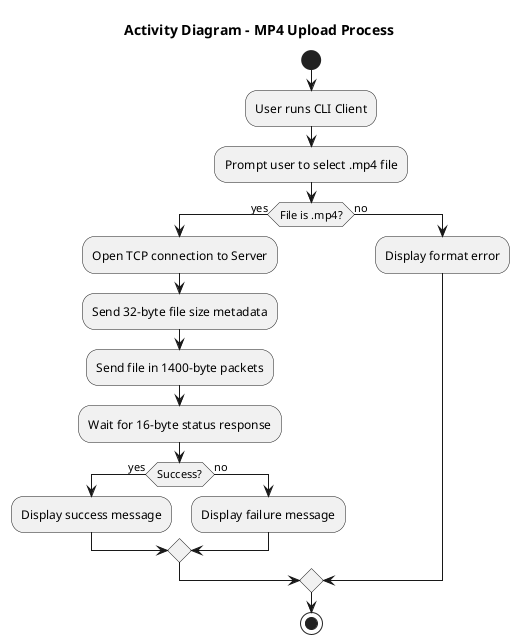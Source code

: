 @startuml
title Activity Diagram - MP4 Upload Process

start

:User runs CLI Client;
:Prompt user to select .mp4 file;
if (File is .mp4?) then (yes)
  :Open TCP connection to Server;
  :Send 32-byte file size metadata;
  :Send file in 1400-byte packets;
  :Wait for 16-byte status response;
  if (Success?) then (yes)
    :Display success message;
  else (no)
    :Display failure message;
  endif
else (no)
  :Display format error;
endif

stop
@enduml
